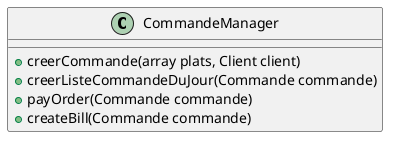 @startuml CommandeManager

Class CommandeManager {

    + creerCommande(array plats, Client client)
    + creerListeCommandeDuJour(Commande commande)
    + payOrder(Commande commande)
    + createBill(Commande commande)
    
    }

@enduml